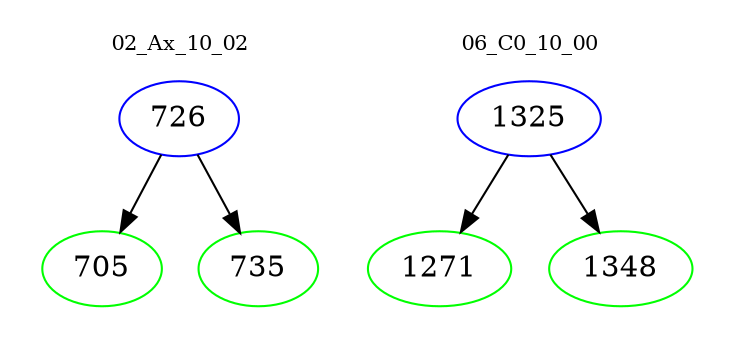 digraph{
subgraph cluster_0 {
color = white
label = "02_Ax_10_02";
fontsize=10;
T0_726 [label="726", color="blue"]
T0_726 -> T0_705 [color="black"]
T0_705 [label="705", color="green"]
T0_726 -> T0_735 [color="black"]
T0_735 [label="735", color="green"]
}
subgraph cluster_1 {
color = white
label = "06_C0_10_00";
fontsize=10;
T1_1325 [label="1325", color="blue"]
T1_1325 -> T1_1271 [color="black"]
T1_1271 [label="1271", color="green"]
T1_1325 -> T1_1348 [color="black"]
T1_1348 [label="1348", color="green"]
}
}

